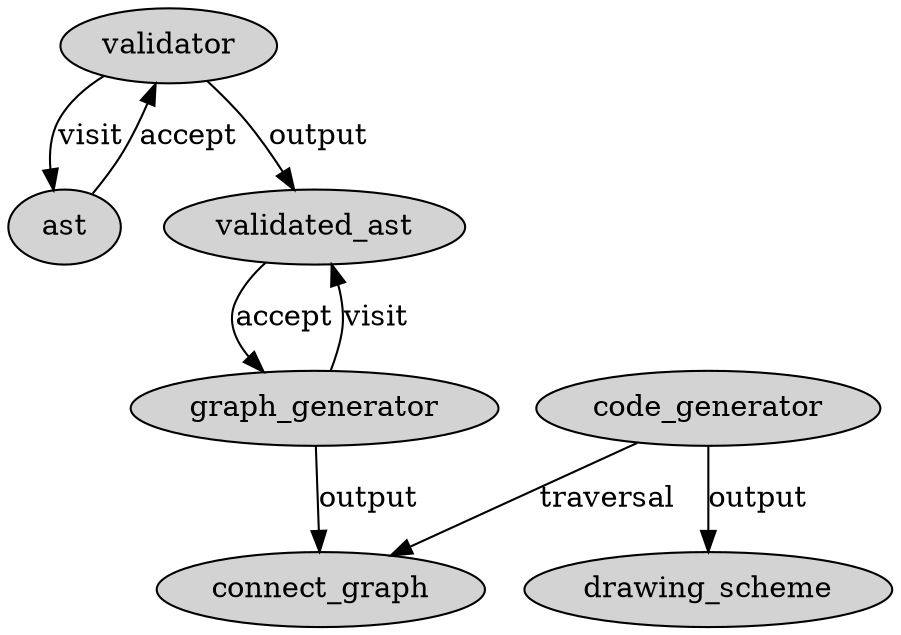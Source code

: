 digraph G1 {
    node [style=filled]
    validator -> ast[label="visit"];
    graph_generator -> validated_ast[label="visit"];
    validator -> validated_ast [label="output"]
    graph_generator -> connect_graph [label="output"]
    ast -> validator [label="accept"];
    validated_ast -> graph_generator [label="accept"];
    code_generator -> connect_graph [label="traversal"];
    code_generator -> drawing_scheme [label="output"];
}